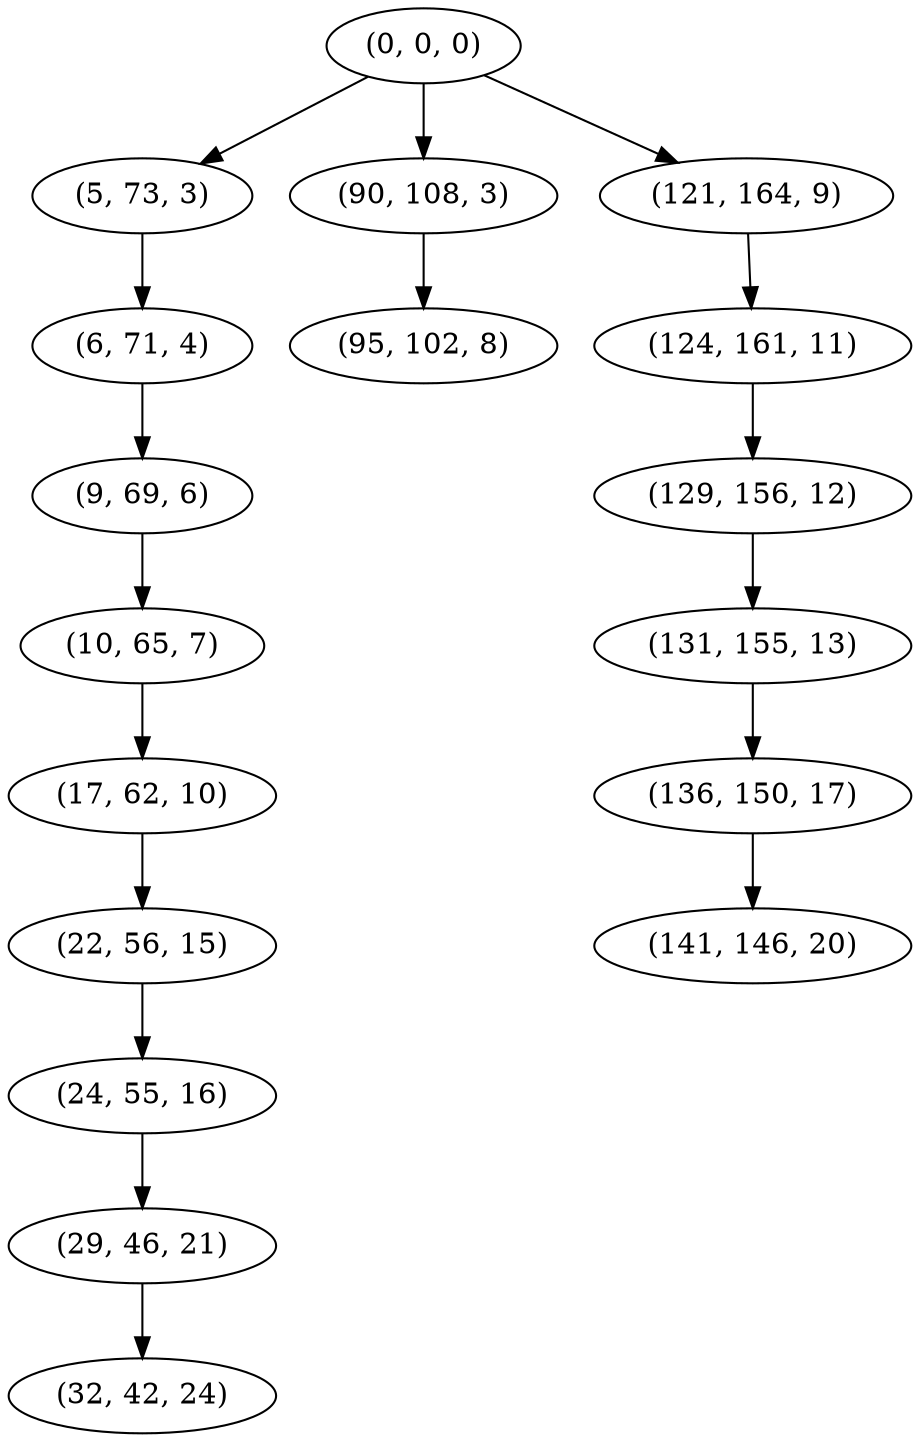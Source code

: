 digraph tree {
    "(0, 0, 0)";
    "(5, 73, 3)";
    "(6, 71, 4)";
    "(9, 69, 6)";
    "(10, 65, 7)";
    "(17, 62, 10)";
    "(22, 56, 15)";
    "(24, 55, 16)";
    "(29, 46, 21)";
    "(32, 42, 24)";
    "(90, 108, 3)";
    "(95, 102, 8)";
    "(121, 164, 9)";
    "(124, 161, 11)";
    "(129, 156, 12)";
    "(131, 155, 13)";
    "(136, 150, 17)";
    "(141, 146, 20)";
    "(0, 0, 0)" -> "(5, 73, 3)";
    "(0, 0, 0)" -> "(90, 108, 3)";
    "(0, 0, 0)" -> "(121, 164, 9)";
    "(5, 73, 3)" -> "(6, 71, 4)";
    "(6, 71, 4)" -> "(9, 69, 6)";
    "(9, 69, 6)" -> "(10, 65, 7)";
    "(10, 65, 7)" -> "(17, 62, 10)";
    "(17, 62, 10)" -> "(22, 56, 15)";
    "(22, 56, 15)" -> "(24, 55, 16)";
    "(24, 55, 16)" -> "(29, 46, 21)";
    "(29, 46, 21)" -> "(32, 42, 24)";
    "(90, 108, 3)" -> "(95, 102, 8)";
    "(121, 164, 9)" -> "(124, 161, 11)";
    "(124, 161, 11)" -> "(129, 156, 12)";
    "(129, 156, 12)" -> "(131, 155, 13)";
    "(131, 155, 13)" -> "(136, 150, 17)";
    "(136, 150, 17)" -> "(141, 146, 20)";
}
